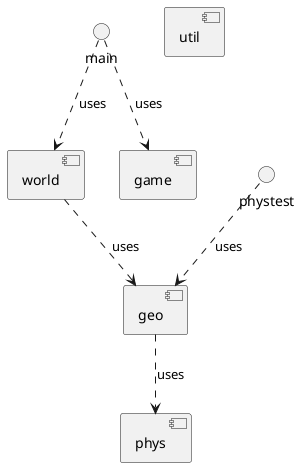 @startuml

[geo] ..> [phys] : uses
[world] ..> [geo] : uses
main ..> [world] : uses
main ..> [game] : uses
[util]
phystest ..> [geo] : uses

@enduml

